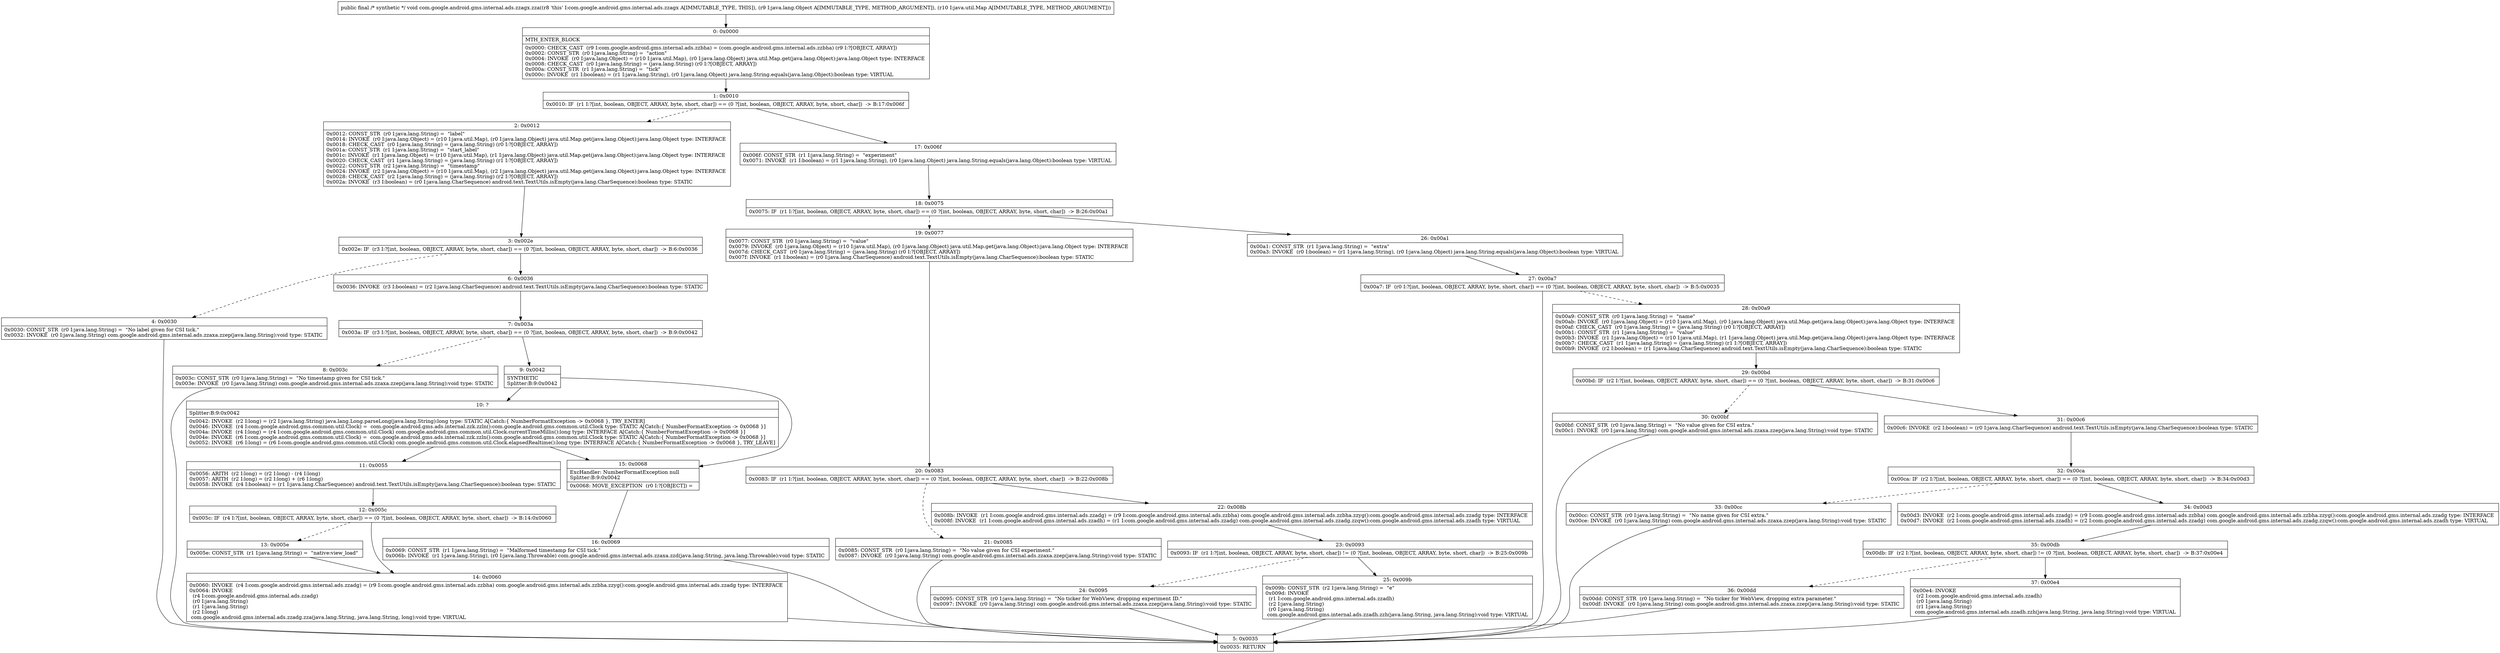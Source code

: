 digraph "CFG forcom.google.android.gms.internal.ads.zzagx.zza(Ljava\/lang\/Object;Ljava\/util\/Map;)V" {
Node_0 [shape=record,label="{0\:\ 0x0000|MTH_ENTER_BLOCK\l|0x0000: CHECK_CAST  (r9 I:com.google.android.gms.internal.ads.zzbha) = (com.google.android.gms.internal.ads.zzbha) (r9 I:?[OBJECT, ARRAY]) \l0x0002: CONST_STR  (r0 I:java.lang.String) =  \"action\" \l0x0004: INVOKE  (r0 I:java.lang.Object) = (r10 I:java.util.Map), (r0 I:java.lang.Object) java.util.Map.get(java.lang.Object):java.lang.Object type: INTERFACE \l0x0008: CHECK_CAST  (r0 I:java.lang.String) = (java.lang.String) (r0 I:?[OBJECT, ARRAY]) \l0x000a: CONST_STR  (r1 I:java.lang.String) =  \"tick\" \l0x000c: INVOKE  (r1 I:boolean) = (r1 I:java.lang.String), (r0 I:java.lang.Object) java.lang.String.equals(java.lang.Object):boolean type: VIRTUAL \l}"];
Node_1 [shape=record,label="{1\:\ 0x0010|0x0010: IF  (r1 I:?[int, boolean, OBJECT, ARRAY, byte, short, char]) == (0 ?[int, boolean, OBJECT, ARRAY, byte, short, char])  \-\> B:17:0x006f \l}"];
Node_2 [shape=record,label="{2\:\ 0x0012|0x0012: CONST_STR  (r0 I:java.lang.String) =  \"label\" \l0x0014: INVOKE  (r0 I:java.lang.Object) = (r10 I:java.util.Map), (r0 I:java.lang.Object) java.util.Map.get(java.lang.Object):java.lang.Object type: INTERFACE \l0x0018: CHECK_CAST  (r0 I:java.lang.String) = (java.lang.String) (r0 I:?[OBJECT, ARRAY]) \l0x001a: CONST_STR  (r1 I:java.lang.String) =  \"start_label\" \l0x001c: INVOKE  (r1 I:java.lang.Object) = (r10 I:java.util.Map), (r1 I:java.lang.Object) java.util.Map.get(java.lang.Object):java.lang.Object type: INTERFACE \l0x0020: CHECK_CAST  (r1 I:java.lang.String) = (java.lang.String) (r1 I:?[OBJECT, ARRAY]) \l0x0022: CONST_STR  (r2 I:java.lang.String) =  \"timestamp\" \l0x0024: INVOKE  (r2 I:java.lang.Object) = (r10 I:java.util.Map), (r2 I:java.lang.Object) java.util.Map.get(java.lang.Object):java.lang.Object type: INTERFACE \l0x0028: CHECK_CAST  (r2 I:java.lang.String) = (java.lang.String) (r2 I:?[OBJECT, ARRAY]) \l0x002a: INVOKE  (r3 I:boolean) = (r0 I:java.lang.CharSequence) android.text.TextUtils.isEmpty(java.lang.CharSequence):boolean type: STATIC \l}"];
Node_3 [shape=record,label="{3\:\ 0x002e|0x002e: IF  (r3 I:?[int, boolean, OBJECT, ARRAY, byte, short, char]) == (0 ?[int, boolean, OBJECT, ARRAY, byte, short, char])  \-\> B:6:0x0036 \l}"];
Node_4 [shape=record,label="{4\:\ 0x0030|0x0030: CONST_STR  (r0 I:java.lang.String) =  \"No label given for CSI tick.\" \l0x0032: INVOKE  (r0 I:java.lang.String) com.google.android.gms.internal.ads.zzaxa.zzep(java.lang.String):void type: STATIC \l}"];
Node_5 [shape=record,label="{5\:\ 0x0035|0x0035: RETURN   \l}"];
Node_6 [shape=record,label="{6\:\ 0x0036|0x0036: INVOKE  (r3 I:boolean) = (r2 I:java.lang.CharSequence) android.text.TextUtils.isEmpty(java.lang.CharSequence):boolean type: STATIC \l}"];
Node_7 [shape=record,label="{7\:\ 0x003a|0x003a: IF  (r3 I:?[int, boolean, OBJECT, ARRAY, byte, short, char]) == (0 ?[int, boolean, OBJECT, ARRAY, byte, short, char])  \-\> B:9:0x0042 \l}"];
Node_8 [shape=record,label="{8\:\ 0x003c|0x003c: CONST_STR  (r0 I:java.lang.String) =  \"No timestamp given for CSI tick.\" \l0x003e: INVOKE  (r0 I:java.lang.String) com.google.android.gms.internal.ads.zzaxa.zzep(java.lang.String):void type: STATIC \l}"];
Node_9 [shape=record,label="{9\:\ 0x0042|SYNTHETIC\lSplitter:B:9:0x0042\l}"];
Node_10 [shape=record,label="{10\:\ ?|Splitter:B:9:0x0042\l|0x0042: INVOKE  (r2 I:long) = (r2 I:java.lang.String) java.lang.Long.parseLong(java.lang.String):long type: STATIC A[Catch:\{ NumberFormatException \-\> 0x0068 \}, TRY_ENTER]\l0x0046: INVOKE  (r4 I:com.google.android.gms.common.util.Clock) =  com.google.android.gms.ads.internal.zzk.zzln():com.google.android.gms.common.util.Clock type: STATIC A[Catch:\{ NumberFormatException \-\> 0x0068 \}]\l0x004a: INVOKE  (r4 I:long) = (r4 I:com.google.android.gms.common.util.Clock) com.google.android.gms.common.util.Clock.currentTimeMillis():long type: INTERFACE A[Catch:\{ NumberFormatException \-\> 0x0068 \}]\l0x004e: INVOKE  (r6 I:com.google.android.gms.common.util.Clock) =  com.google.android.gms.ads.internal.zzk.zzln():com.google.android.gms.common.util.Clock type: STATIC A[Catch:\{ NumberFormatException \-\> 0x0068 \}]\l0x0052: INVOKE  (r6 I:long) = (r6 I:com.google.android.gms.common.util.Clock) com.google.android.gms.common.util.Clock.elapsedRealtime():long type: INTERFACE A[Catch:\{ NumberFormatException \-\> 0x0068 \}, TRY_LEAVE]\l}"];
Node_11 [shape=record,label="{11\:\ 0x0055|0x0056: ARITH  (r2 I:long) = (r2 I:long) \- (r4 I:long) \l0x0057: ARITH  (r2 I:long) = (r2 I:long) + (r6 I:long) \l0x0058: INVOKE  (r4 I:boolean) = (r1 I:java.lang.CharSequence) android.text.TextUtils.isEmpty(java.lang.CharSequence):boolean type: STATIC \l}"];
Node_12 [shape=record,label="{12\:\ 0x005c|0x005c: IF  (r4 I:?[int, boolean, OBJECT, ARRAY, byte, short, char]) == (0 ?[int, boolean, OBJECT, ARRAY, byte, short, char])  \-\> B:14:0x0060 \l}"];
Node_13 [shape=record,label="{13\:\ 0x005e|0x005e: CONST_STR  (r1 I:java.lang.String) =  \"native:view_load\" \l}"];
Node_14 [shape=record,label="{14\:\ 0x0060|0x0060: INVOKE  (r4 I:com.google.android.gms.internal.ads.zzadg) = (r9 I:com.google.android.gms.internal.ads.zzbha) com.google.android.gms.internal.ads.zzbha.zzyg():com.google.android.gms.internal.ads.zzadg type: INTERFACE \l0x0064: INVOKE  \l  (r4 I:com.google.android.gms.internal.ads.zzadg)\l  (r0 I:java.lang.String)\l  (r1 I:java.lang.String)\l  (r2 I:long)\l com.google.android.gms.internal.ads.zzadg.zza(java.lang.String, java.lang.String, long):void type: VIRTUAL \l}"];
Node_15 [shape=record,label="{15\:\ 0x0068|ExcHandler: NumberFormatException null\lSplitter:B:9:0x0042\l|0x0068: MOVE_EXCEPTION  (r0 I:?[OBJECT]) =  \l}"];
Node_16 [shape=record,label="{16\:\ 0x0069|0x0069: CONST_STR  (r1 I:java.lang.String) =  \"Malformed timestamp for CSI tick.\" \l0x006b: INVOKE  (r1 I:java.lang.String), (r0 I:java.lang.Throwable) com.google.android.gms.internal.ads.zzaxa.zzd(java.lang.String, java.lang.Throwable):void type: STATIC \l}"];
Node_17 [shape=record,label="{17\:\ 0x006f|0x006f: CONST_STR  (r1 I:java.lang.String) =  \"experiment\" \l0x0071: INVOKE  (r1 I:boolean) = (r1 I:java.lang.String), (r0 I:java.lang.Object) java.lang.String.equals(java.lang.Object):boolean type: VIRTUAL \l}"];
Node_18 [shape=record,label="{18\:\ 0x0075|0x0075: IF  (r1 I:?[int, boolean, OBJECT, ARRAY, byte, short, char]) == (0 ?[int, boolean, OBJECT, ARRAY, byte, short, char])  \-\> B:26:0x00a1 \l}"];
Node_19 [shape=record,label="{19\:\ 0x0077|0x0077: CONST_STR  (r0 I:java.lang.String) =  \"value\" \l0x0079: INVOKE  (r0 I:java.lang.Object) = (r10 I:java.util.Map), (r0 I:java.lang.Object) java.util.Map.get(java.lang.Object):java.lang.Object type: INTERFACE \l0x007d: CHECK_CAST  (r0 I:java.lang.String) = (java.lang.String) (r0 I:?[OBJECT, ARRAY]) \l0x007f: INVOKE  (r1 I:boolean) = (r0 I:java.lang.CharSequence) android.text.TextUtils.isEmpty(java.lang.CharSequence):boolean type: STATIC \l}"];
Node_20 [shape=record,label="{20\:\ 0x0083|0x0083: IF  (r1 I:?[int, boolean, OBJECT, ARRAY, byte, short, char]) == (0 ?[int, boolean, OBJECT, ARRAY, byte, short, char])  \-\> B:22:0x008b \l}"];
Node_21 [shape=record,label="{21\:\ 0x0085|0x0085: CONST_STR  (r0 I:java.lang.String) =  \"No value given for CSI experiment.\" \l0x0087: INVOKE  (r0 I:java.lang.String) com.google.android.gms.internal.ads.zzaxa.zzep(java.lang.String):void type: STATIC \l}"];
Node_22 [shape=record,label="{22\:\ 0x008b|0x008b: INVOKE  (r1 I:com.google.android.gms.internal.ads.zzadg) = (r9 I:com.google.android.gms.internal.ads.zzbha) com.google.android.gms.internal.ads.zzbha.zzyg():com.google.android.gms.internal.ads.zzadg type: INTERFACE \l0x008f: INVOKE  (r1 I:com.google.android.gms.internal.ads.zzadh) = (r1 I:com.google.android.gms.internal.ads.zzadg) com.google.android.gms.internal.ads.zzadg.zzqw():com.google.android.gms.internal.ads.zzadh type: VIRTUAL \l}"];
Node_23 [shape=record,label="{23\:\ 0x0093|0x0093: IF  (r1 I:?[int, boolean, OBJECT, ARRAY, byte, short, char]) != (0 ?[int, boolean, OBJECT, ARRAY, byte, short, char])  \-\> B:25:0x009b \l}"];
Node_24 [shape=record,label="{24\:\ 0x0095|0x0095: CONST_STR  (r0 I:java.lang.String) =  \"No ticker for WebView, dropping experiment ID.\" \l0x0097: INVOKE  (r0 I:java.lang.String) com.google.android.gms.internal.ads.zzaxa.zzep(java.lang.String):void type: STATIC \l}"];
Node_25 [shape=record,label="{25\:\ 0x009b|0x009b: CONST_STR  (r2 I:java.lang.String) =  \"e\" \l0x009d: INVOKE  \l  (r1 I:com.google.android.gms.internal.ads.zzadh)\l  (r2 I:java.lang.String)\l  (r0 I:java.lang.String)\l com.google.android.gms.internal.ads.zzadh.zzh(java.lang.String, java.lang.String):void type: VIRTUAL \l}"];
Node_26 [shape=record,label="{26\:\ 0x00a1|0x00a1: CONST_STR  (r1 I:java.lang.String) =  \"extra\" \l0x00a3: INVOKE  (r0 I:boolean) = (r1 I:java.lang.String), (r0 I:java.lang.Object) java.lang.String.equals(java.lang.Object):boolean type: VIRTUAL \l}"];
Node_27 [shape=record,label="{27\:\ 0x00a7|0x00a7: IF  (r0 I:?[int, boolean, OBJECT, ARRAY, byte, short, char]) == (0 ?[int, boolean, OBJECT, ARRAY, byte, short, char])  \-\> B:5:0x0035 \l}"];
Node_28 [shape=record,label="{28\:\ 0x00a9|0x00a9: CONST_STR  (r0 I:java.lang.String) =  \"name\" \l0x00ab: INVOKE  (r0 I:java.lang.Object) = (r10 I:java.util.Map), (r0 I:java.lang.Object) java.util.Map.get(java.lang.Object):java.lang.Object type: INTERFACE \l0x00af: CHECK_CAST  (r0 I:java.lang.String) = (java.lang.String) (r0 I:?[OBJECT, ARRAY]) \l0x00b1: CONST_STR  (r1 I:java.lang.String) =  \"value\" \l0x00b3: INVOKE  (r1 I:java.lang.Object) = (r10 I:java.util.Map), (r1 I:java.lang.Object) java.util.Map.get(java.lang.Object):java.lang.Object type: INTERFACE \l0x00b7: CHECK_CAST  (r1 I:java.lang.String) = (java.lang.String) (r1 I:?[OBJECT, ARRAY]) \l0x00b9: INVOKE  (r2 I:boolean) = (r1 I:java.lang.CharSequence) android.text.TextUtils.isEmpty(java.lang.CharSequence):boolean type: STATIC \l}"];
Node_29 [shape=record,label="{29\:\ 0x00bd|0x00bd: IF  (r2 I:?[int, boolean, OBJECT, ARRAY, byte, short, char]) == (0 ?[int, boolean, OBJECT, ARRAY, byte, short, char])  \-\> B:31:0x00c6 \l}"];
Node_30 [shape=record,label="{30\:\ 0x00bf|0x00bf: CONST_STR  (r0 I:java.lang.String) =  \"No value given for CSI extra.\" \l0x00c1: INVOKE  (r0 I:java.lang.String) com.google.android.gms.internal.ads.zzaxa.zzep(java.lang.String):void type: STATIC \l}"];
Node_31 [shape=record,label="{31\:\ 0x00c6|0x00c6: INVOKE  (r2 I:boolean) = (r0 I:java.lang.CharSequence) android.text.TextUtils.isEmpty(java.lang.CharSequence):boolean type: STATIC \l}"];
Node_32 [shape=record,label="{32\:\ 0x00ca|0x00ca: IF  (r2 I:?[int, boolean, OBJECT, ARRAY, byte, short, char]) == (0 ?[int, boolean, OBJECT, ARRAY, byte, short, char])  \-\> B:34:0x00d3 \l}"];
Node_33 [shape=record,label="{33\:\ 0x00cc|0x00cc: CONST_STR  (r0 I:java.lang.String) =  \"No name given for CSI extra.\" \l0x00ce: INVOKE  (r0 I:java.lang.String) com.google.android.gms.internal.ads.zzaxa.zzep(java.lang.String):void type: STATIC \l}"];
Node_34 [shape=record,label="{34\:\ 0x00d3|0x00d3: INVOKE  (r2 I:com.google.android.gms.internal.ads.zzadg) = (r9 I:com.google.android.gms.internal.ads.zzbha) com.google.android.gms.internal.ads.zzbha.zzyg():com.google.android.gms.internal.ads.zzadg type: INTERFACE \l0x00d7: INVOKE  (r2 I:com.google.android.gms.internal.ads.zzadh) = (r2 I:com.google.android.gms.internal.ads.zzadg) com.google.android.gms.internal.ads.zzadg.zzqw():com.google.android.gms.internal.ads.zzadh type: VIRTUAL \l}"];
Node_35 [shape=record,label="{35\:\ 0x00db|0x00db: IF  (r2 I:?[int, boolean, OBJECT, ARRAY, byte, short, char]) != (0 ?[int, boolean, OBJECT, ARRAY, byte, short, char])  \-\> B:37:0x00e4 \l}"];
Node_36 [shape=record,label="{36\:\ 0x00dd|0x00dd: CONST_STR  (r0 I:java.lang.String) =  \"No ticker for WebView, dropping extra parameter.\" \l0x00df: INVOKE  (r0 I:java.lang.String) com.google.android.gms.internal.ads.zzaxa.zzep(java.lang.String):void type: STATIC \l}"];
Node_37 [shape=record,label="{37\:\ 0x00e4|0x00e4: INVOKE  \l  (r2 I:com.google.android.gms.internal.ads.zzadh)\l  (r0 I:java.lang.String)\l  (r1 I:java.lang.String)\l com.google.android.gms.internal.ads.zzadh.zzh(java.lang.String, java.lang.String):void type: VIRTUAL \l}"];
MethodNode[shape=record,label="{public final \/* synthetic *\/ void com.google.android.gms.internal.ads.zzagx.zza((r8 'this' I:com.google.android.gms.internal.ads.zzagx A[IMMUTABLE_TYPE, THIS]), (r9 I:java.lang.Object A[IMMUTABLE_TYPE, METHOD_ARGUMENT]), (r10 I:java.util.Map A[IMMUTABLE_TYPE, METHOD_ARGUMENT])) }"];
MethodNode -> Node_0;
Node_0 -> Node_1;
Node_1 -> Node_2[style=dashed];
Node_1 -> Node_17;
Node_2 -> Node_3;
Node_3 -> Node_4[style=dashed];
Node_3 -> Node_6;
Node_4 -> Node_5;
Node_6 -> Node_7;
Node_7 -> Node_8[style=dashed];
Node_7 -> Node_9;
Node_8 -> Node_5;
Node_9 -> Node_10;
Node_9 -> Node_15;
Node_10 -> Node_11;
Node_10 -> Node_15;
Node_11 -> Node_12;
Node_12 -> Node_13[style=dashed];
Node_12 -> Node_14;
Node_13 -> Node_14;
Node_14 -> Node_5;
Node_15 -> Node_16;
Node_16 -> Node_5;
Node_17 -> Node_18;
Node_18 -> Node_19[style=dashed];
Node_18 -> Node_26;
Node_19 -> Node_20;
Node_20 -> Node_21[style=dashed];
Node_20 -> Node_22;
Node_21 -> Node_5;
Node_22 -> Node_23;
Node_23 -> Node_24[style=dashed];
Node_23 -> Node_25;
Node_24 -> Node_5;
Node_25 -> Node_5;
Node_26 -> Node_27;
Node_27 -> Node_5;
Node_27 -> Node_28[style=dashed];
Node_28 -> Node_29;
Node_29 -> Node_30[style=dashed];
Node_29 -> Node_31;
Node_30 -> Node_5;
Node_31 -> Node_32;
Node_32 -> Node_33[style=dashed];
Node_32 -> Node_34;
Node_33 -> Node_5;
Node_34 -> Node_35;
Node_35 -> Node_36[style=dashed];
Node_35 -> Node_37;
Node_36 -> Node_5;
Node_37 -> Node_5;
}

